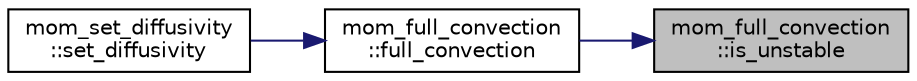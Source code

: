 digraph "mom_full_convection::is_unstable"
{
 // INTERACTIVE_SVG=YES
 // LATEX_PDF_SIZE
  edge [fontname="Helvetica",fontsize="10",labelfontname="Helvetica",labelfontsize="10"];
  node [fontname="Helvetica",fontsize="10",shape=record];
  rankdir="RL";
  Node1 [label="mom_full_convection\l::is_unstable",height=0.2,width=0.4,color="black", fillcolor="grey75", style="filled", fontcolor="black",tooltip="This function returns True if the profiles around the given interface will be statically unstable aft..."];
  Node1 -> Node2 [dir="back",color="midnightblue",fontsize="10",style="solid",fontname="Helvetica"];
  Node2 [label="mom_full_convection\l::full_convection",height=0.2,width=0.4,color="black", fillcolor="white", style="filled",URL="$namespacemom__full__convection.html#a327a95712c5da253285dd808a178f2b0",tooltip="Calculate new temperatures and salinities that have been subject to full convective mixing."];
  Node2 -> Node3 [dir="back",color="midnightblue",fontsize="10",style="solid",fontname="Helvetica"];
  Node3 [label="mom_set_diffusivity\l::set_diffusivity",height=0.2,width=0.4,color="black", fillcolor="white", style="filled",URL="$namespacemom__set__diffusivity.html#ab1a9d6ee0a1fcd2bea69469fc4df3f3c",tooltip="Sets the interior vertical diffusion of scalars due to the following processes:"];
}
